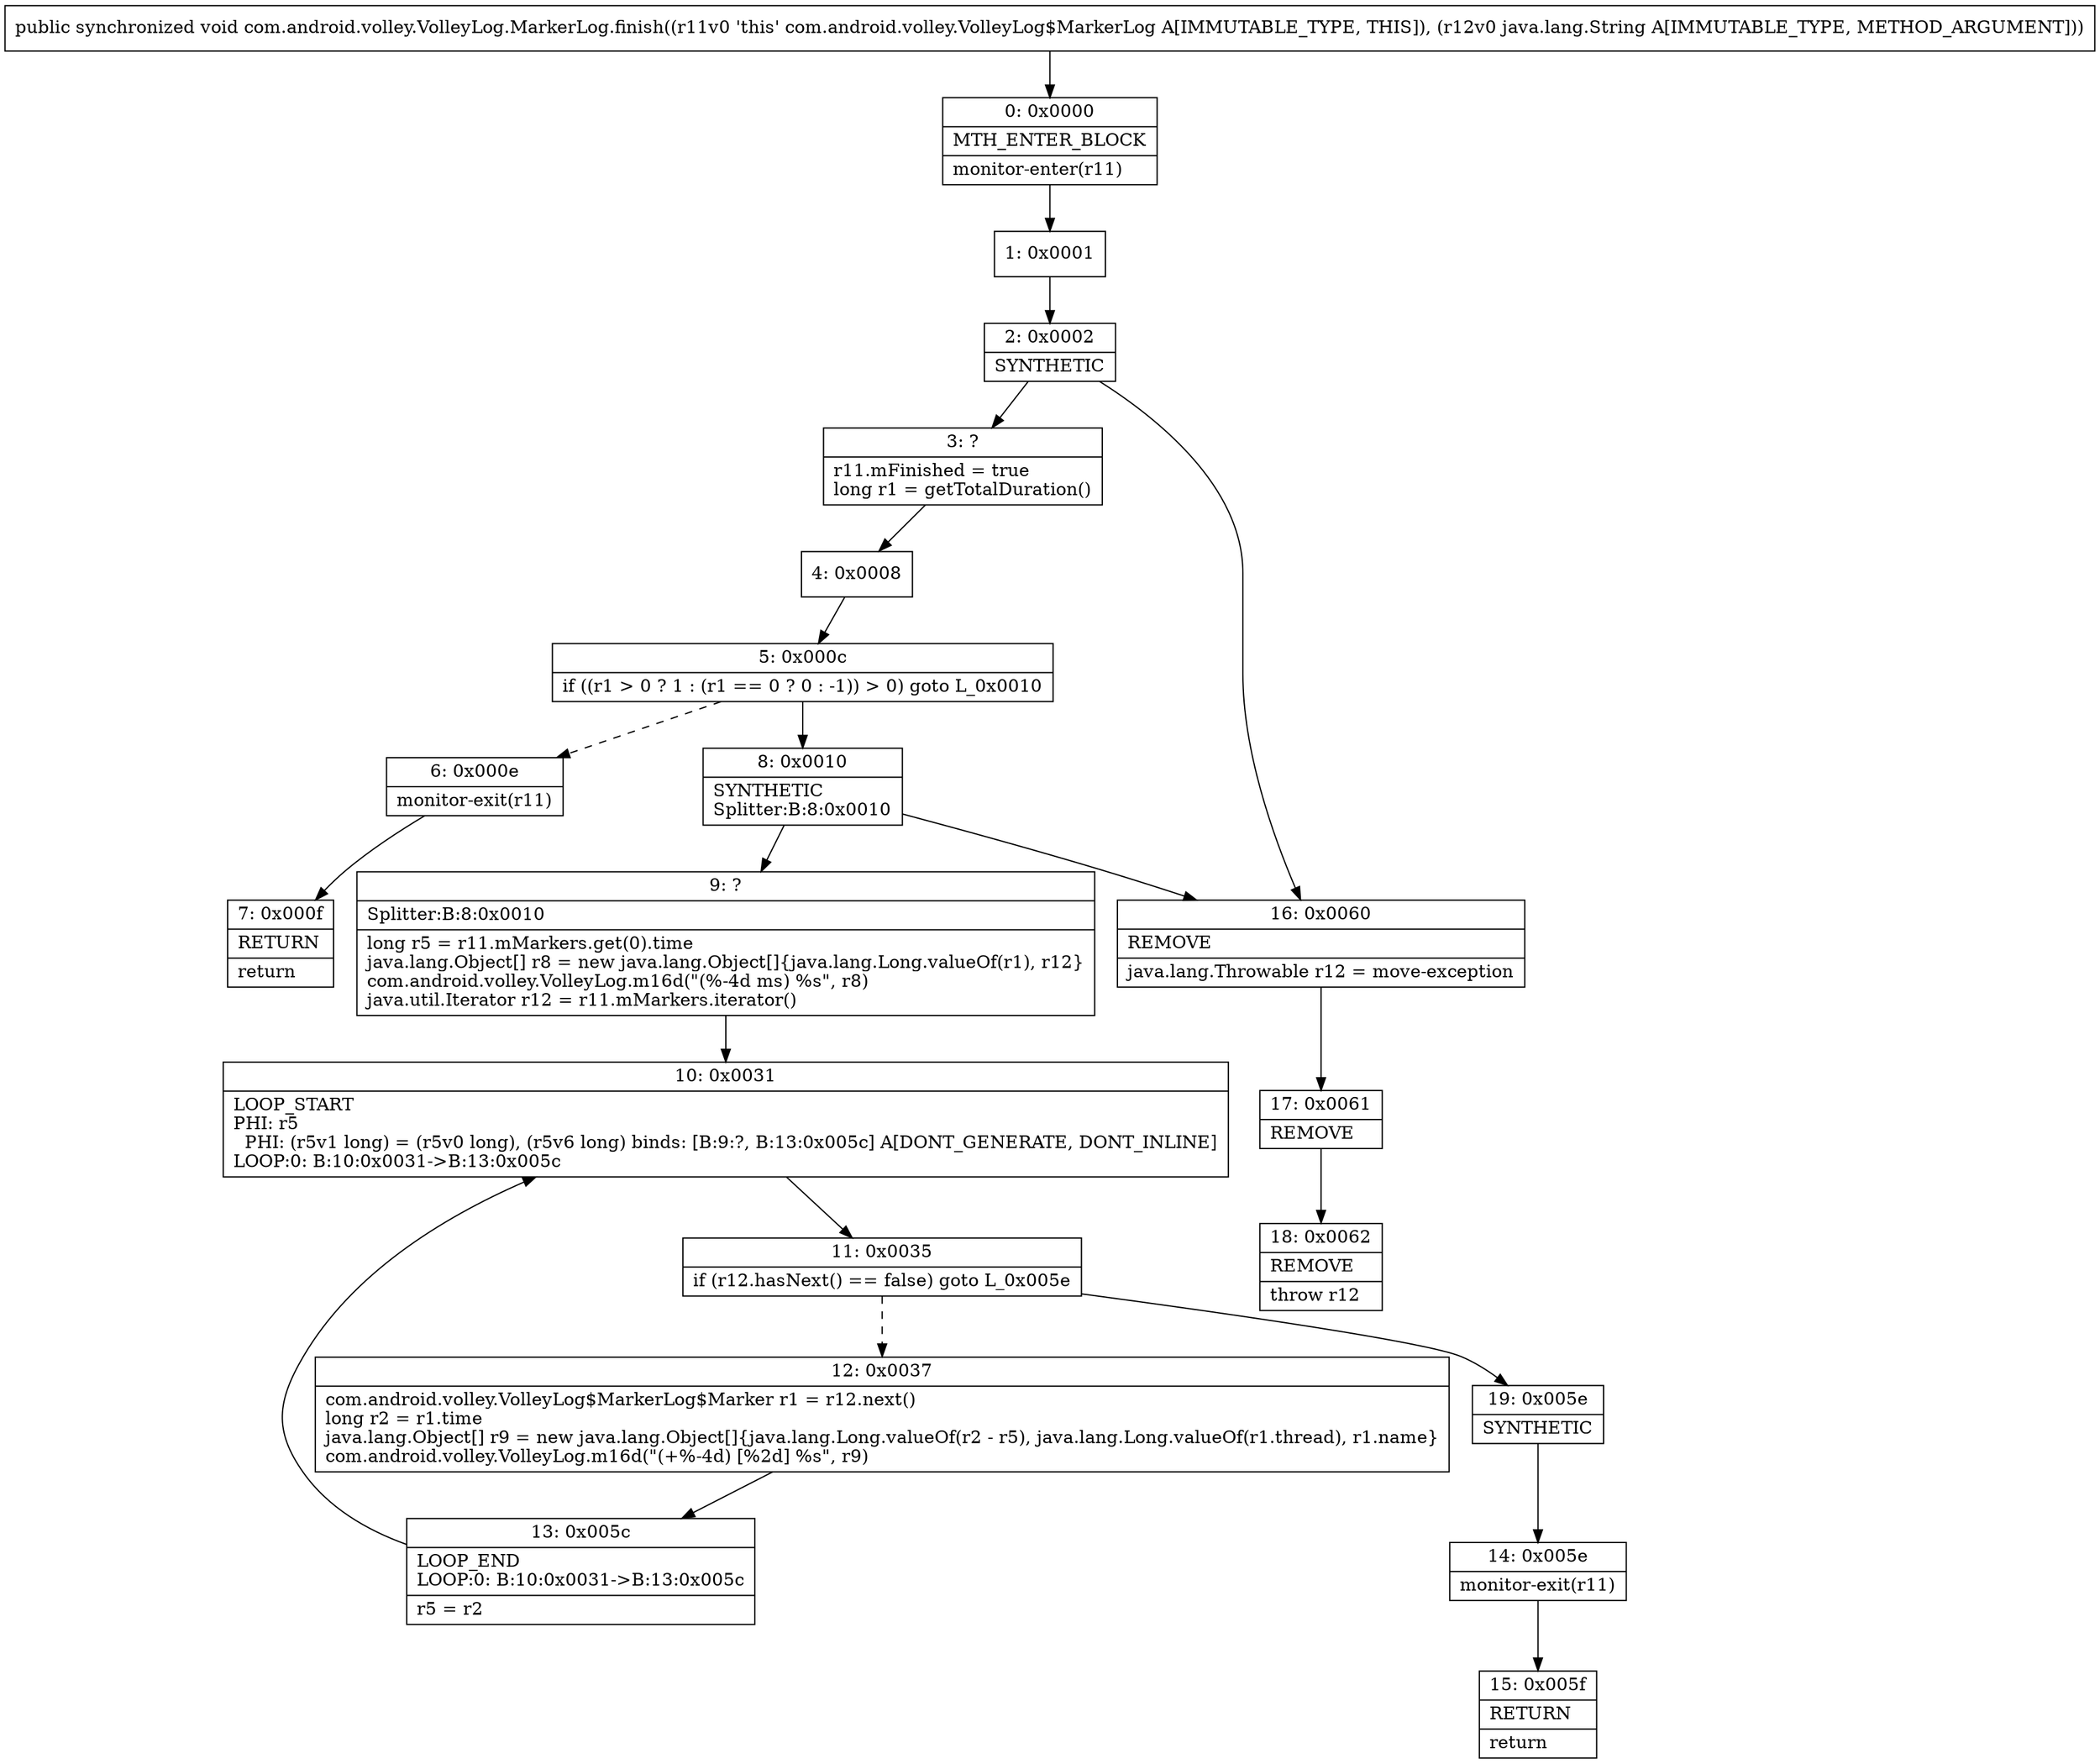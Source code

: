digraph "CFG forcom.android.volley.VolleyLog.MarkerLog.finish(Ljava\/lang\/String;)V" {
Node_0 [shape=record,label="{0\:\ 0x0000|MTH_ENTER_BLOCK\l|monitor\-enter(r11)\l}"];
Node_1 [shape=record,label="{1\:\ 0x0001}"];
Node_2 [shape=record,label="{2\:\ 0x0002|SYNTHETIC\l}"];
Node_3 [shape=record,label="{3\:\ ?|r11.mFinished = true\llong r1 = getTotalDuration()\l}"];
Node_4 [shape=record,label="{4\:\ 0x0008}"];
Node_5 [shape=record,label="{5\:\ 0x000c|if ((r1 \> 0 ? 1 : (r1 == 0 ? 0 : \-1)) \> 0) goto L_0x0010\l}"];
Node_6 [shape=record,label="{6\:\ 0x000e|monitor\-exit(r11)\l}"];
Node_7 [shape=record,label="{7\:\ 0x000f|RETURN\l|return\l}"];
Node_8 [shape=record,label="{8\:\ 0x0010|SYNTHETIC\lSplitter:B:8:0x0010\l}"];
Node_9 [shape=record,label="{9\:\ ?|Splitter:B:8:0x0010\l|long r5 = r11.mMarkers.get(0).time\ljava.lang.Object[] r8 = new java.lang.Object[]\{java.lang.Long.valueOf(r1), r12\}\lcom.android.volley.VolleyLog.m16d(\"(%\-4d ms) %s\", r8)\ljava.util.Iterator r12 = r11.mMarkers.iterator()\l}"];
Node_10 [shape=record,label="{10\:\ 0x0031|LOOP_START\lPHI: r5 \l  PHI: (r5v1 long) = (r5v0 long), (r5v6 long) binds: [B:9:?, B:13:0x005c] A[DONT_GENERATE, DONT_INLINE]\lLOOP:0: B:10:0x0031\-\>B:13:0x005c\l}"];
Node_11 [shape=record,label="{11\:\ 0x0035|if (r12.hasNext() == false) goto L_0x005e\l}"];
Node_12 [shape=record,label="{12\:\ 0x0037|com.android.volley.VolleyLog$MarkerLog$Marker r1 = r12.next()\llong r2 = r1.time\ljava.lang.Object[] r9 = new java.lang.Object[]\{java.lang.Long.valueOf(r2 \- r5), java.lang.Long.valueOf(r1.thread), r1.name\}\lcom.android.volley.VolleyLog.m16d(\"(+%\-4d) [%2d] %s\", r9)\l}"];
Node_13 [shape=record,label="{13\:\ 0x005c|LOOP_END\lLOOP:0: B:10:0x0031\-\>B:13:0x005c\l|r5 = r2\l}"];
Node_14 [shape=record,label="{14\:\ 0x005e|monitor\-exit(r11)\l}"];
Node_15 [shape=record,label="{15\:\ 0x005f|RETURN\l|return\l}"];
Node_16 [shape=record,label="{16\:\ 0x0060|REMOVE\l|java.lang.Throwable r12 = move\-exception\l}"];
Node_17 [shape=record,label="{17\:\ 0x0061|REMOVE\l}"];
Node_18 [shape=record,label="{18\:\ 0x0062|REMOVE\l|throw r12\l}"];
Node_19 [shape=record,label="{19\:\ 0x005e|SYNTHETIC\l}"];
MethodNode[shape=record,label="{public synchronized void com.android.volley.VolleyLog.MarkerLog.finish((r11v0 'this' com.android.volley.VolleyLog$MarkerLog A[IMMUTABLE_TYPE, THIS]), (r12v0 java.lang.String A[IMMUTABLE_TYPE, METHOD_ARGUMENT])) }"];
MethodNode -> Node_0;
Node_0 -> Node_1;
Node_1 -> Node_2;
Node_2 -> Node_3;
Node_2 -> Node_16;
Node_3 -> Node_4;
Node_4 -> Node_5;
Node_5 -> Node_6[style=dashed];
Node_5 -> Node_8;
Node_6 -> Node_7;
Node_8 -> Node_9;
Node_8 -> Node_16;
Node_9 -> Node_10;
Node_10 -> Node_11;
Node_11 -> Node_12[style=dashed];
Node_11 -> Node_19;
Node_12 -> Node_13;
Node_13 -> Node_10;
Node_14 -> Node_15;
Node_16 -> Node_17;
Node_17 -> Node_18;
Node_19 -> Node_14;
}

